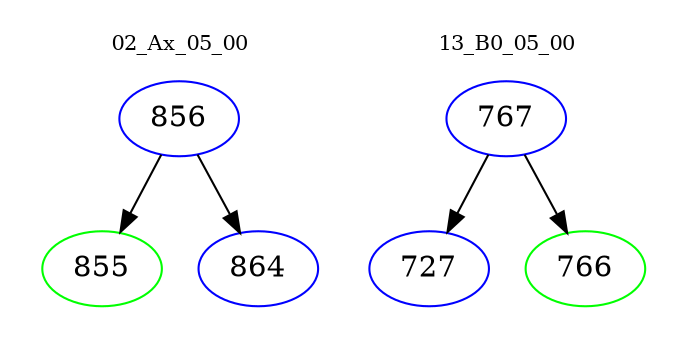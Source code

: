 digraph{
subgraph cluster_0 {
color = white
label = "02_Ax_05_00";
fontsize=10;
T0_856 [label="856", color="blue"]
T0_856 -> T0_855 [color="black"]
T0_855 [label="855", color="green"]
T0_856 -> T0_864 [color="black"]
T0_864 [label="864", color="blue"]
}
subgraph cluster_1 {
color = white
label = "13_B0_05_00";
fontsize=10;
T1_767 [label="767", color="blue"]
T1_767 -> T1_727 [color="black"]
T1_727 [label="727", color="blue"]
T1_767 -> T1_766 [color="black"]
T1_766 [label="766", color="green"]
}
}
